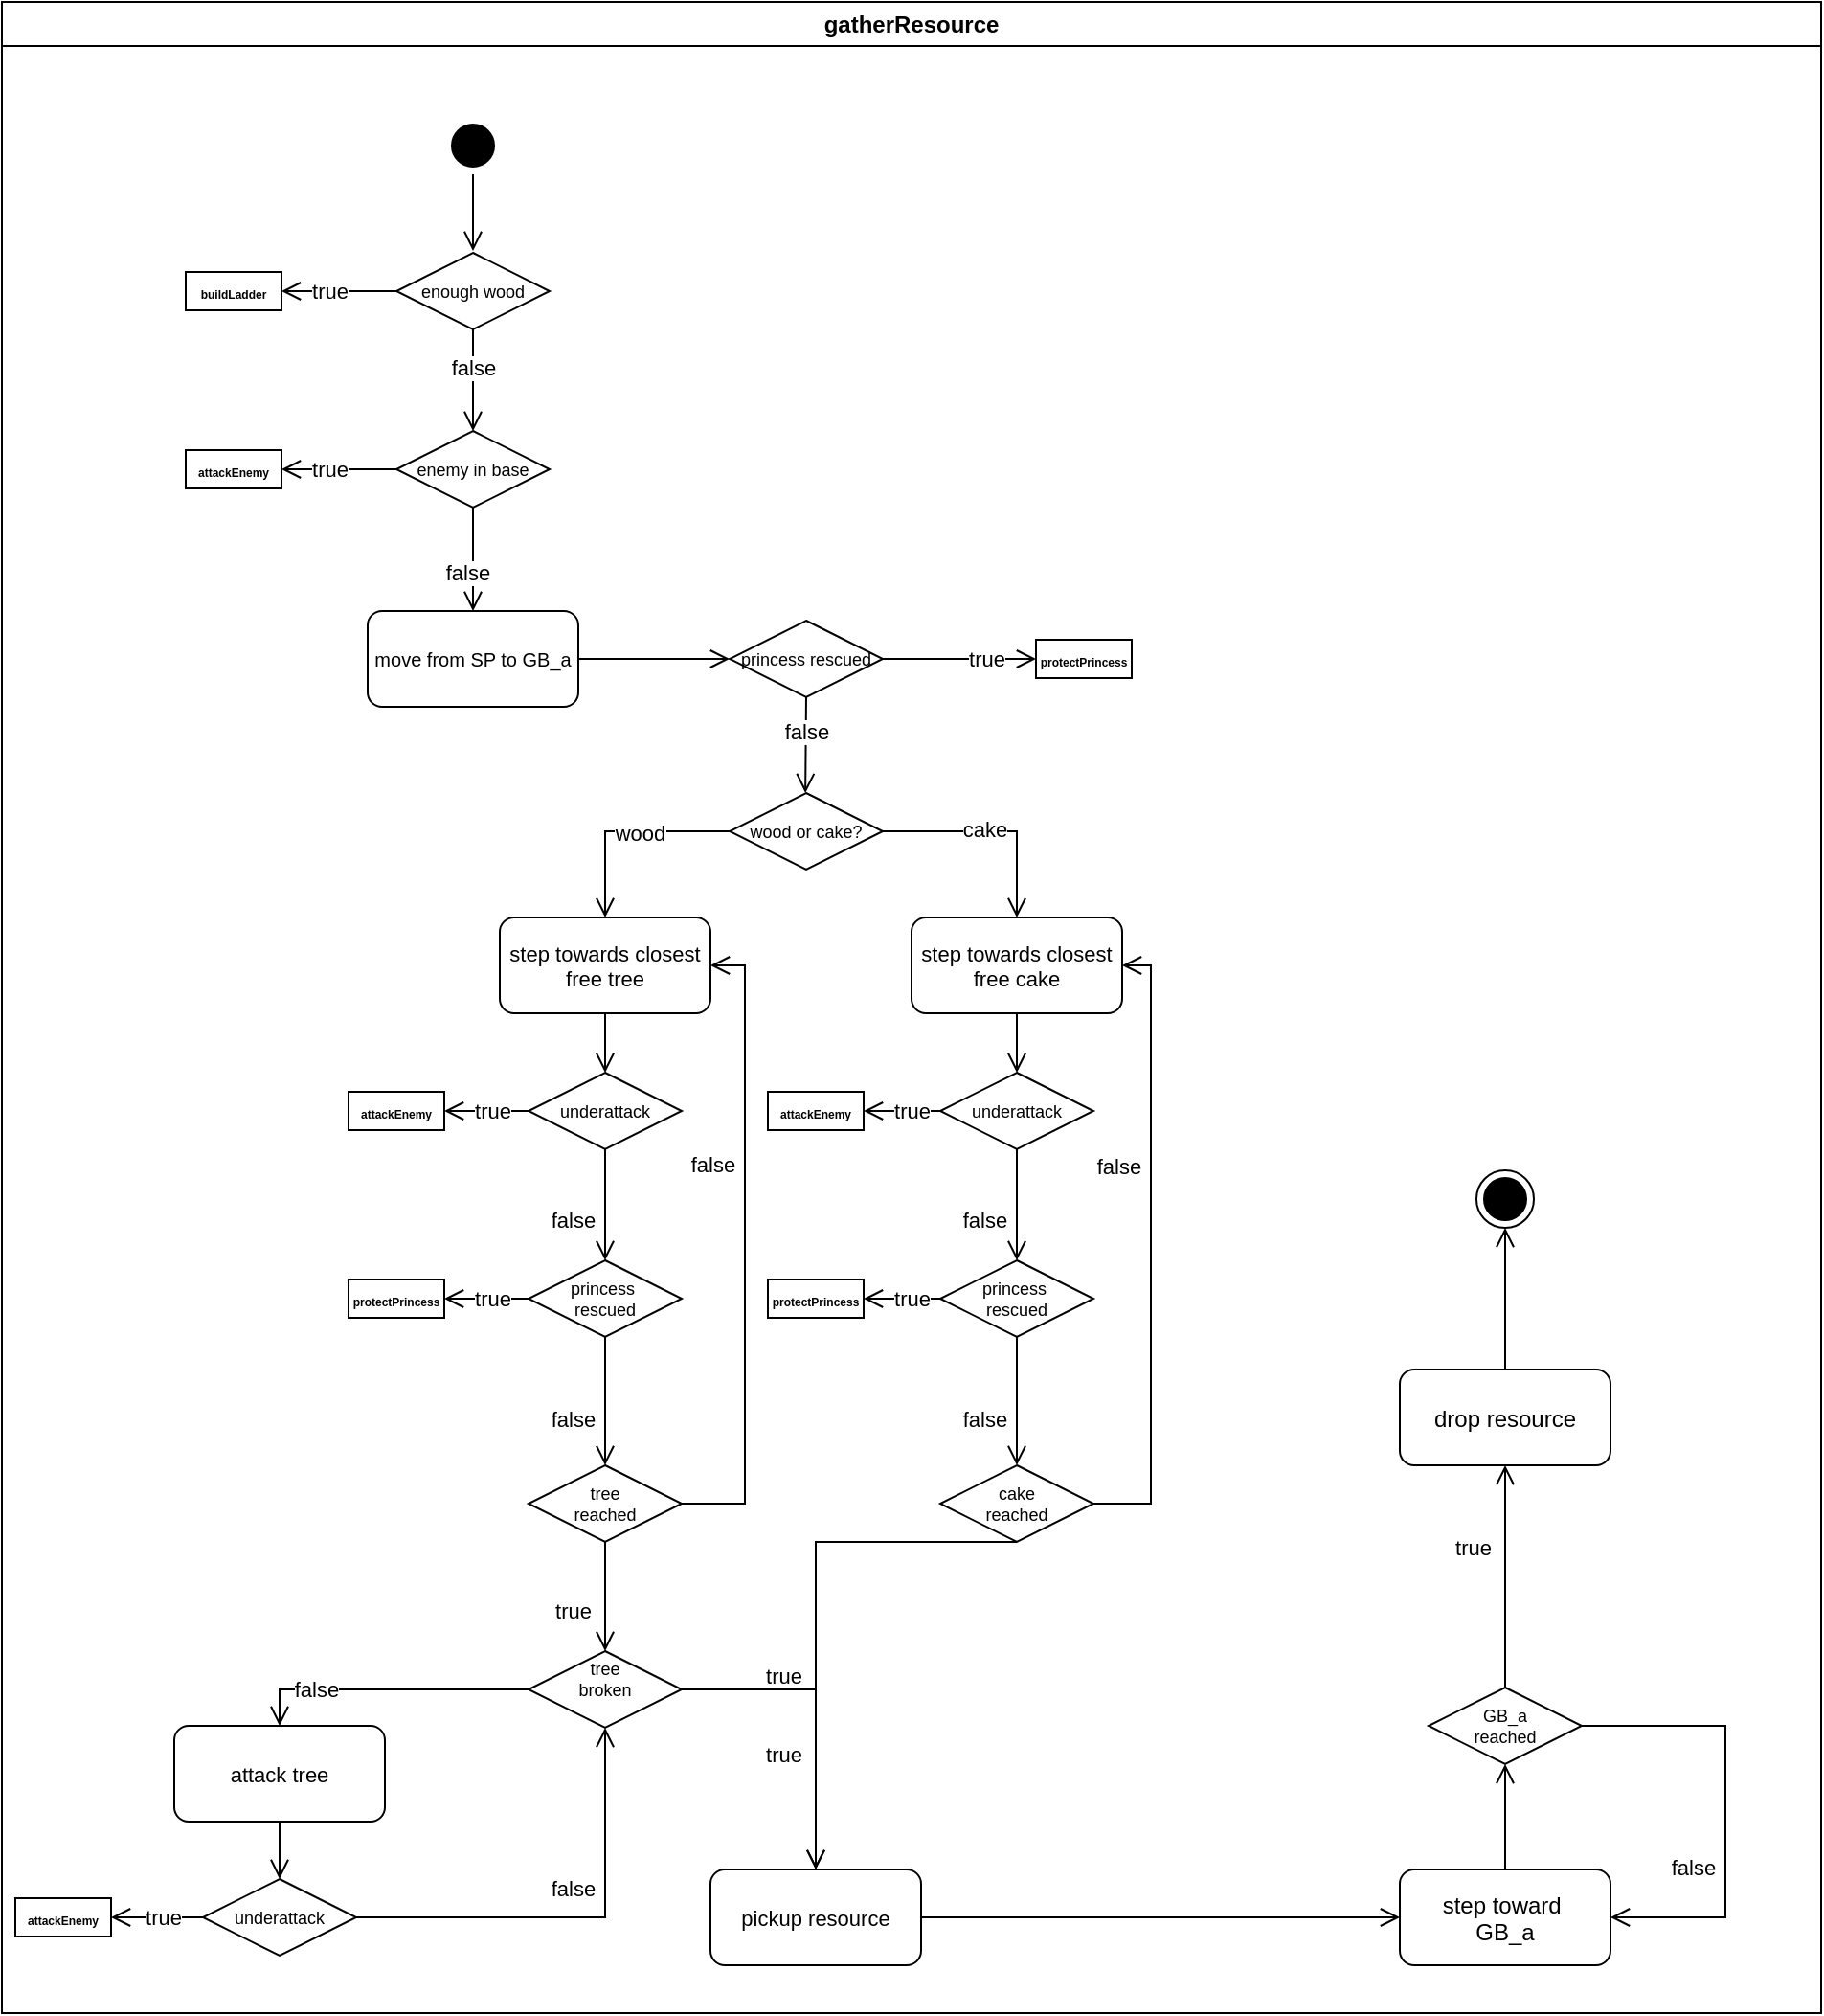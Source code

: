 <mxfile version="26.0.6">
  <diagram name="Page-1" id="e7e014a7-5840-1c2e-5031-d8a46d1fe8dd">
    <mxGraphModel dx="1434" dy="746" grid="1" gridSize="10" guides="1" tooltips="1" connect="1" arrows="1" fold="1" page="1" pageScale="1" pageWidth="1169" pageHeight="826" background="none" math="0" shadow="0">
      <root>
        <mxCell id="0" />
        <mxCell id="1" parent="0" />
        <mxCell id="3" value="gatherResource" style="swimlane;whiteSpace=wrap" parent="1" vertex="1">
          <mxGeometry x="760" y="120" width="950" height="1050" as="geometry" />
        </mxCell>
        <mxCell id="22" value="" style="edgeStyle=elbowEdgeStyle;elbow=horizontal;align=left;verticalAlign=bottom;endArrow=open;endSize=8;exitX=0.5;exitY=1;endFill=1;rounded=0;entryX=0.5;entryY=0;entryDx=0;entryDy=0;exitDx=0;exitDy=0;" parent="3" source="_Sj6H3lR2v7R7_RWuAPX-46" target="_Sj6H3lR2v7R7_RWuAPX-55" edge="1">
          <mxGeometry x="-1" relative="1" as="geometry">
            <mxPoint x="246" y="227" as="targetPoint" />
            <Array as="points">
              <mxPoint x="246" y="197" />
            </Array>
            <mxPoint x="126" y="240" as="sourcePoint" />
          </mxGeometry>
        </mxCell>
        <mxCell id="_Sj6H3lR2v7R7_RWuAPX-50" value="false" style="edgeLabel;html=1;align=center;verticalAlign=middle;resizable=0;points=[];" parent="22" vertex="1" connectable="0">
          <mxGeometry x="0.267" relative="1" as="geometry">
            <mxPoint y="-14" as="offset" />
          </mxGeometry>
        </mxCell>
        <mxCell id="_Sj6H3lR2v7R7_RWuAPX-46" value="enough wood" style="rhombus;fontSize=9;" parent="3" vertex="1">
          <mxGeometry x="206" y="131" width="80" height="40" as="geometry" />
        </mxCell>
        <mxCell id="_Sj6H3lR2v7R7_RWuAPX-51" value="" style="edgeStyle=elbowEdgeStyle;elbow=horizontal;align=left;verticalAlign=bottom;endArrow=open;endSize=8;exitX=0;exitY=0.5;endFill=1;rounded=0;exitDx=0;exitDy=0;entryX=1;entryY=0.5;entryDx=0;entryDy=0;" parent="3" source="_Sj6H3lR2v7R7_RWuAPX-46" target="_Sj6H3lR2v7R7_RWuAPX-160" edge="1">
          <mxGeometry x="-1" relative="1" as="geometry">
            <mxPoint x="55.34" y="151.21" as="targetPoint" />
            <Array as="points">
              <mxPoint x="156" y="150" />
            </Array>
            <mxPoint x="-104" y="119" as="sourcePoint" />
          </mxGeometry>
        </mxCell>
        <mxCell id="_Sj6H3lR2v7R7_RWuAPX-52" value="&lt;div&gt;true&lt;/div&gt;" style="edgeLabel;html=1;align=center;verticalAlign=middle;resizable=0;points=[];" parent="_Sj6H3lR2v7R7_RWuAPX-51" vertex="1" connectable="0">
          <mxGeometry x="0.267" relative="1" as="geometry">
            <mxPoint x="3" as="offset" />
          </mxGeometry>
        </mxCell>
        <mxCell id="_Sj6H3lR2v7R7_RWuAPX-54" value="&#xa;step towards closest&#xa;free tree&#xa;" style="rounded=1;fontSize=11;" parent="3" vertex="1">
          <mxGeometry x="260" y="478" width="110" height="50" as="geometry" />
        </mxCell>
        <mxCell id="_Sj6H3lR2v7R7_RWuAPX-55" value="enemy in base" style="rhombus;fontSize=9;" parent="3" vertex="1">
          <mxGeometry x="206" y="224" width="80" height="40" as="geometry" />
        </mxCell>
        <mxCell id="_Sj6H3lR2v7R7_RWuAPX-56" value="wood or cake?" style="rhombus;fontSize=9;" parent="3" vertex="1">
          <mxGeometry x="380" y="413" width="80" height="40" as="geometry" />
        </mxCell>
        <mxCell id="_Sj6H3lR2v7R7_RWuAPX-65" value="" style="edgeStyle=elbowEdgeStyle;elbow=horizontal;align=left;verticalAlign=bottom;endArrow=open;endSize=8;exitX=0.5;exitY=1;endFill=1;rounded=0;exitDx=0;exitDy=0;entryX=0.5;entryY=0;entryDx=0;entryDy=0;" parent="3" source="_Sj6H3lR2v7R7_RWuAPX-55" edge="1">
          <mxGeometry x="-1" relative="1" as="geometry">
            <mxPoint x="246" y="318" as="targetPoint" />
            <Array as="points">
              <mxPoint x="246" y="280" />
            </Array>
            <mxPoint x="279.57" y="347" as="sourcePoint" />
          </mxGeometry>
        </mxCell>
        <mxCell id="_Sj6H3lR2v7R7_RWuAPX-66" value="false" style="edgeLabel;html=1;align=center;verticalAlign=middle;resizable=0;points=[];" parent="_Sj6H3lR2v7R7_RWuAPX-65" vertex="1" connectable="0">
          <mxGeometry x="0.267" relative="1" as="geometry">
            <mxPoint x="-3" as="offset" />
          </mxGeometry>
        </mxCell>
        <mxCell id="_Sj6H3lR2v7R7_RWuAPX-70" value="" style="ellipse;shape=startState;fillColor=#000000;strokeColor=#000000;" parent="3" vertex="1">
          <mxGeometry x="231" y="60" width="30" height="30" as="geometry" />
        </mxCell>
        <mxCell id="_Sj6H3lR2v7R7_RWuAPX-71" value="" style="edgeStyle=elbowEdgeStyle;elbow=horizontal;verticalAlign=bottom;endArrow=open;endSize=8;endFill=1;rounded=0" parent="3" source="_Sj6H3lR2v7R7_RWuAPX-70" edge="1">
          <mxGeometry x="-70" y="-108" as="geometry">
            <mxPoint x="246" y="130" as="targetPoint" />
          </mxGeometry>
        </mxCell>
        <mxCell id="_Sj6H3lR2v7R7_RWuAPX-74" value="step towards closest&#xa;free cake" style="rounded=1;fontSize=11;" parent="3" vertex="1">
          <mxGeometry x="475" y="478" width="110" height="50" as="geometry" />
        </mxCell>
        <mxCell id="_Sj6H3lR2v7R7_RWuAPX-75" value="" style="edgeStyle=elbowEdgeStyle;elbow=horizontal;align=left;verticalAlign=bottom;endArrow=open;endSize=8;endFill=1;rounded=0;entryX=0.5;entryY=0;entryDx=0;entryDy=0;exitX=1;exitY=0.5;exitDx=0;exitDy=0;" parent="3" source="_Sj6H3lR2v7R7_RWuAPX-56" target="_Sj6H3lR2v7R7_RWuAPX-74" edge="1">
          <mxGeometry x="-1" relative="1" as="geometry">
            <mxPoint x="565" y="432.5" as="targetPoint" />
            <Array as="points">
              <mxPoint x="530" y="451" />
            </Array>
            <mxPoint x="475" y="432.5" as="sourcePoint" />
          </mxGeometry>
        </mxCell>
        <mxCell id="_Sj6H3lR2v7R7_RWuAPX-76" value="cake" style="edgeLabel;html=1;align=center;verticalAlign=middle;resizable=0;points=[];" parent="_Sj6H3lR2v7R7_RWuAPX-75" vertex="1" connectable="0">
          <mxGeometry x="0.267" relative="1" as="geometry">
            <mxPoint x="-17" y="-4" as="offset" />
          </mxGeometry>
        </mxCell>
        <mxCell id="_Sj6H3lR2v7R7_RWuAPX-77" value="" style="edgeStyle=elbowEdgeStyle;elbow=horizontal;align=left;verticalAlign=bottom;endArrow=open;endSize=8;endFill=1;rounded=0;entryX=0.5;entryY=0;entryDx=0;entryDy=0;exitX=0;exitY=0.5;exitDx=0;exitDy=0;" parent="3" source="_Sj6H3lR2v7R7_RWuAPX-56" target="_Sj6H3lR2v7R7_RWuAPX-54" edge="1">
          <mxGeometry x="-1" relative="1" as="geometry">
            <mxPoint x="555" y="488" as="targetPoint" />
            <Array as="points">
              <mxPoint x="315" y="461" />
            </Array>
            <mxPoint x="470" y="443" as="sourcePoint" />
          </mxGeometry>
        </mxCell>
        <mxCell id="_Sj6H3lR2v7R7_RWuAPX-78" value="wood" style="edgeLabel;html=1;align=center;verticalAlign=middle;resizable=0;points=[];" parent="_Sj6H3lR2v7R7_RWuAPX-77" vertex="1" connectable="0">
          <mxGeometry x="0.267" relative="1" as="geometry">
            <mxPoint x="18" y="-4" as="offset" />
          </mxGeometry>
        </mxCell>
        <mxCell id="_Sj6H3lR2v7R7_RWuAPX-91" value="" style="edgeStyle=elbowEdgeStyle;elbow=horizontal;align=left;verticalAlign=bottom;endArrow=open;endSize=8;endFill=1;rounded=0;exitX=0.5;exitY=1;exitDx=0;exitDy=0;entryX=0.5;entryY=0;entryDx=0;entryDy=0;" parent="3" source="_Sj6H3lR2v7R7_RWuAPX-103" target="_Sj6H3lR2v7R7_RWuAPX-141" edge="1">
          <mxGeometry x="-1" relative="1" as="geometry">
            <mxPoint x="345" y="751" as="targetPoint" />
            <Array as="points" />
            <mxPoint x="315" y="681" as="sourcePoint" />
          </mxGeometry>
        </mxCell>
        <mxCell id="_Sj6H3lR2v7R7_RWuAPX-92" value="&lt;div&gt;false&lt;/div&gt;" style="edgeLabel;html=1;align=center;verticalAlign=middle;resizable=0;points=[];" parent="_Sj6H3lR2v7R7_RWuAPX-91" vertex="1" connectable="0">
          <mxGeometry x="0.267" relative="1" as="geometry">
            <mxPoint x="-17" as="offset" />
          </mxGeometry>
        </mxCell>
        <mxCell id="_Sj6H3lR2v7R7_RWuAPX-104" value="" style="edgeStyle=elbowEdgeStyle;elbow=horizontal;verticalAlign=bottom;endArrow=open;endSize=8;endFill=1;rounded=0;entryX=0.5;entryY=0;entryDx=0;entryDy=0;exitX=0.5;exitY=1;exitDx=0;exitDy=0;" parent="3" source="_Sj6H3lR2v7R7_RWuAPX-54" target="_Sj6H3lR2v7R7_RWuAPX-103" edge="1">
          <mxGeometry x="-180" y="-236" as="geometry">
            <mxPoint x="455" y="779" as="targetPoint" />
            <mxPoint x="455" y="656" as="sourcePoint" />
          </mxGeometry>
        </mxCell>
        <mxCell id="_Sj6H3lR2v7R7_RWuAPX-105" value="underattack" style="rhombus;fontSize=9;" parent="3" vertex="1">
          <mxGeometry x="490" y="559" width="80" height="40" as="geometry" />
        </mxCell>
        <mxCell id="_Sj6H3lR2v7R7_RWuAPX-108" value="" style="edgeStyle=elbowEdgeStyle;elbow=horizontal;verticalAlign=bottom;endArrow=open;endSize=8;endFill=1;rounded=0;entryX=0.5;entryY=0;entryDx=0;entryDy=0;exitX=0.5;exitY=1;exitDx=0;exitDy=0;" parent="3" source="_Sj6H3lR2v7R7_RWuAPX-74" target="_Sj6H3lR2v7R7_RWuAPX-105" edge="1">
          <mxGeometry x="-290" y="-364" as="geometry">
            <mxPoint x="514.76" y="559" as="targetPoint" />
            <mxPoint x="514.76" y="528" as="sourcePoint" />
          </mxGeometry>
        </mxCell>
        <mxCell id="_Sj6H3lR2v7R7_RWuAPX-103" value="underattack" style="rhombus;fontSize=9;" parent="3" vertex="1">
          <mxGeometry x="275" y="559" width="80" height="40" as="geometry" />
        </mxCell>
        <mxCell id="_Sj6H3lR2v7R7_RWuAPX-120" value="" style="edgeStyle=elbowEdgeStyle;elbow=horizontal;align=left;verticalAlign=bottom;endArrow=open;endSize=8;endFill=1;rounded=0;exitX=0.5;exitY=1;exitDx=0;exitDy=0;entryX=0.5;entryY=0;entryDx=0;entryDy=0;" parent="3" source="_Sj6H3lR2v7R7_RWuAPX-105" target="_Sj6H3lR2v7R7_RWuAPX-145" edge="1">
          <mxGeometry x="-1" relative="1" as="geometry">
            <mxPoint x="500" y="701" as="targetPoint" />
            <Array as="points" />
            <mxPoint x="500" y="641" as="sourcePoint" />
          </mxGeometry>
        </mxCell>
        <mxCell id="_Sj6H3lR2v7R7_RWuAPX-121" value="&lt;div&gt;false&lt;/div&gt;" style="edgeLabel;html=1;align=center;verticalAlign=middle;resizable=0;points=[];" parent="_Sj6H3lR2v7R7_RWuAPX-120" vertex="1" connectable="0">
          <mxGeometry x="0.267" relative="1" as="geometry">
            <mxPoint x="-17" as="offset" />
          </mxGeometry>
        </mxCell>
        <mxCell id="_Sj6H3lR2v7R7_RWuAPX-128" value="tree&#xa;reached" style="rhombus;fontSize=9;" parent="3" vertex="1">
          <mxGeometry x="275" y="764" width="80" height="40" as="geometry" />
        </mxCell>
        <mxCell id="_Sj6H3lR2v7R7_RWuAPX-132" value="" style="edgeStyle=elbowEdgeStyle;elbow=horizontal;align=left;verticalAlign=bottom;endArrow=open;endSize=8;endFill=1;rounded=0;exitX=0.5;exitY=1;exitDx=0;exitDy=0;entryX=0.5;entryY=0;entryDx=0;entryDy=0;" parent="3" source="_Sj6H3lR2v7R7_RWuAPX-128" target="cdu1bLbmDguMT37D17dH-34" edge="1">
          <mxGeometry x="-1" relative="1" as="geometry">
            <mxPoint x="425" y="1001" as="targetPoint" />
            <Array as="points" />
            <mxPoint x="344.57" y="1061" as="sourcePoint" />
          </mxGeometry>
        </mxCell>
        <mxCell id="_Sj6H3lR2v7R7_RWuAPX-133" value="true" style="edgeLabel;html=1;align=center;verticalAlign=middle;resizable=0;points=[];" parent="_Sj6H3lR2v7R7_RWuAPX-132" vertex="1" connectable="0">
          <mxGeometry x="0.267" relative="1" as="geometry">
            <mxPoint x="-17" as="offset" />
          </mxGeometry>
        </mxCell>
        <mxCell id="_Sj6H3lR2v7R7_RWuAPX-134" value="" style="edgeStyle=elbowEdgeStyle;elbow=horizontal;align=left;verticalAlign=bottom;endArrow=open;endSize=8;endFill=1;rounded=0;exitX=1;exitY=0.5;exitDx=0;exitDy=0;entryX=1;entryY=0.5;entryDx=0;entryDy=0;" parent="3" source="_Sj6H3lR2v7R7_RWuAPX-128" target="_Sj6H3lR2v7R7_RWuAPX-54" edge="1">
          <mxGeometry x="-1" relative="1" as="geometry">
            <mxPoint x="368" y="503" as="targetPoint" />
            <Array as="points">
              <mxPoint x="388" y="701" />
            </Array>
            <mxPoint x="353" y="901" as="sourcePoint" />
          </mxGeometry>
        </mxCell>
        <mxCell id="_Sj6H3lR2v7R7_RWuAPX-135" value="&lt;div&gt;false&lt;/div&gt;" style="edgeLabel;html=1;align=center;verticalAlign=middle;resizable=0;points=[];" parent="_Sj6H3lR2v7R7_RWuAPX-134" vertex="1" connectable="0">
          <mxGeometry x="0.267" relative="1" as="geometry">
            <mxPoint x="-17" as="offset" />
          </mxGeometry>
        </mxCell>
        <mxCell id="_Sj6H3lR2v7R7_RWuAPX-136" value="cake&#xa;reached" style="rhombus;fontSize=9;" parent="3" vertex="1">
          <mxGeometry x="490" y="764" width="80" height="40" as="geometry" />
        </mxCell>
        <mxCell id="_Sj6H3lR2v7R7_RWuAPX-137" value="" style="edgeStyle=elbowEdgeStyle;elbow=horizontal;align=left;verticalAlign=bottom;endArrow=open;endSize=8;endFill=1;rounded=0;exitX=1;exitY=0.5;exitDx=0;exitDy=0;entryX=1;entryY=0.5;entryDx=0;entryDy=0;" parent="3" source="_Sj6H3lR2v7R7_RWuAPX-136" target="_Sj6H3lR2v7R7_RWuAPX-74" edge="1">
          <mxGeometry x="-1" relative="1" as="geometry">
            <mxPoint x="605" y="501" as="targetPoint" />
            <Array as="points">
              <mxPoint x="600" y="641" />
            </Array>
            <mxPoint x="590" y="769" as="sourcePoint" />
          </mxGeometry>
        </mxCell>
        <mxCell id="_Sj6H3lR2v7R7_RWuAPX-138" value="&lt;div&gt;false&lt;/div&gt;" style="edgeLabel;html=1;align=center;verticalAlign=middle;resizable=0;points=[];" parent="_Sj6H3lR2v7R7_RWuAPX-137" vertex="1" connectable="0">
          <mxGeometry x="0.267" relative="1" as="geometry">
            <mxPoint x="-17" as="offset" />
          </mxGeometry>
        </mxCell>
        <mxCell id="_Sj6H3lR2v7R7_RWuAPX-139" value="" style="edgeStyle=elbowEdgeStyle;elbow=horizontal;align=left;verticalAlign=bottom;endArrow=open;endSize=8;endFill=1;rounded=0;exitX=0.5;exitY=1;exitDx=0;exitDy=0;entryX=0.5;entryY=0;entryDx=0;entryDy=0;" parent="3" source="_Sj6H3lR2v7R7_RWuAPX-136" target="cdu1bLbmDguMT37D17dH-47" edge="1">
          <mxGeometry x="-1" relative="1" as="geometry">
            <mxPoint x="425" y="940.0" as="targetPoint" />
            <Array as="points">
              <mxPoint x="425" y="961" />
            </Array>
            <mxPoint x="500.33" y="1081" as="sourcePoint" />
          </mxGeometry>
        </mxCell>
        <mxCell id="_Sj6H3lR2v7R7_RWuAPX-140" value="true" style="edgeLabel;html=1;align=center;verticalAlign=middle;resizable=0;points=[];" parent="_Sj6H3lR2v7R7_RWuAPX-139" vertex="1" connectable="0">
          <mxGeometry x="0.267" relative="1" as="geometry">
            <mxPoint x="-17" as="offset" />
          </mxGeometry>
        </mxCell>
        <mxCell id="_Sj6H3lR2v7R7_RWuAPX-141" value="princess &#xa;rescued" style="rhombus;fontSize=9;" parent="3" vertex="1">
          <mxGeometry x="275" y="657" width="80" height="40" as="geometry" />
        </mxCell>
        <mxCell id="_Sj6H3lR2v7R7_RWuAPX-145" value="princess &#xa;rescued" style="rhombus;fontSize=9;" parent="3" vertex="1">
          <mxGeometry x="490" y="657" width="80" height="40" as="geometry" />
        </mxCell>
        <mxCell id="_Sj6H3lR2v7R7_RWuAPX-151" value="" style="edgeStyle=elbowEdgeStyle;elbow=horizontal;align=left;verticalAlign=bottom;endArrow=open;endSize=8;endFill=1;rounded=0;exitX=0.5;exitY=1;exitDx=0;exitDy=0;entryX=0.5;entryY=0;entryDx=0;entryDy=0;" parent="3" source="_Sj6H3lR2v7R7_RWuAPX-141" target="_Sj6H3lR2v7R7_RWuAPX-128" edge="1">
          <mxGeometry x="-1" relative="1" as="geometry">
            <mxPoint x="344.75" y="881" as="targetPoint" />
            <Array as="points" />
            <mxPoint x="344.75" y="795" as="sourcePoint" />
          </mxGeometry>
        </mxCell>
        <mxCell id="_Sj6H3lR2v7R7_RWuAPX-152" value="false" style="edgeLabel;html=1;align=center;verticalAlign=middle;resizable=0;points=[];" parent="_Sj6H3lR2v7R7_RWuAPX-151" vertex="1" connectable="0">
          <mxGeometry x="0.267" relative="1" as="geometry">
            <mxPoint x="-17" as="offset" />
          </mxGeometry>
        </mxCell>
        <mxCell id="_Sj6H3lR2v7R7_RWuAPX-153" value="" style="edgeStyle=elbowEdgeStyle;elbow=horizontal;align=left;verticalAlign=bottom;endArrow=open;endSize=8;endFill=1;rounded=0;exitX=0.5;exitY=1;exitDx=0;exitDy=0;entryX=0.5;entryY=0;entryDx=0;entryDy=0;" parent="3" source="_Sj6H3lR2v7R7_RWuAPX-145" target="_Sj6H3lR2v7R7_RWuAPX-136" edge="1">
          <mxGeometry x="-1" relative="1" as="geometry">
            <mxPoint x="515" y="891" as="targetPoint" />
            <Array as="points" />
            <mxPoint x="480.32" y="921" as="sourcePoint" />
          </mxGeometry>
        </mxCell>
        <mxCell id="_Sj6H3lR2v7R7_RWuAPX-154" value="false" style="edgeLabel;html=1;align=center;verticalAlign=middle;resizable=0;points=[];" parent="_Sj6H3lR2v7R7_RWuAPX-153" vertex="1" connectable="0">
          <mxGeometry x="0.267" relative="1" as="geometry">
            <mxPoint x="-17" as="offset" />
          </mxGeometry>
        </mxCell>
        <mxCell id="_Sj6H3lR2v7R7_RWuAPX-160" value="&lt;font style=&quot;font-size: 6px;&quot;&gt;&lt;b&gt;buildLadder&lt;/b&gt;&lt;/font&gt;" style="rounded=0;whiteSpace=wrap;html=1;align=center;" parent="3" vertex="1">
          <mxGeometry x="96" y="141" width="50" height="20" as="geometry" />
        </mxCell>
        <mxCell id="_Sj6H3lR2v7R7_RWuAPX-163" value="&lt;font style=&quot;font-size: 6px;&quot;&gt;&lt;b&gt;attackEnemy&lt;/b&gt;&lt;/font&gt;" style="rounded=0;whiteSpace=wrap;html=1;align=center;" parent="3" vertex="1">
          <mxGeometry x="96" y="234" width="50" height="20" as="geometry" />
        </mxCell>
        <mxCell id="_Sj6H3lR2v7R7_RWuAPX-161" value="" style="edgeStyle=elbowEdgeStyle;elbow=horizontal;align=left;verticalAlign=bottom;endArrow=open;endSize=8;endFill=1;rounded=0;entryX=1;entryY=0.5;entryDx=0;entryDy=0;exitX=0;exitY=0.5;exitDx=0;exitDy=0;" parent="3" source="_Sj6H3lR2v7R7_RWuAPX-55" target="_Sj6H3lR2v7R7_RWuAPX-163" edge="1">
          <mxGeometry x="-1" relative="1" as="geometry">
            <mxPoint x="65.34" y="161.21" as="targetPoint" />
            <Array as="points">
              <mxPoint x="180" y="244" />
            </Array>
            <mxPoint x="206" y="320" as="sourcePoint" />
          </mxGeometry>
        </mxCell>
        <mxCell id="_Sj6H3lR2v7R7_RWuAPX-162" value="&lt;div&gt;true&lt;/div&gt;" style="edgeLabel;html=1;align=center;verticalAlign=middle;resizable=0;points=[];" parent="_Sj6H3lR2v7R7_RWuAPX-161" vertex="1" connectable="0">
          <mxGeometry x="0.267" relative="1" as="geometry">
            <mxPoint x="3" as="offset" />
          </mxGeometry>
        </mxCell>
        <mxCell id="_Sj6H3lR2v7R7_RWuAPX-168" value="" style="edgeStyle=elbowEdgeStyle;elbow=horizontal;align=left;verticalAlign=bottom;endArrow=open;endSize=8;endFill=1;rounded=0;exitX=0;exitY=0.5;exitDx=0;exitDy=0;entryX=1;entryY=0.5;entryDx=0;entryDy=0;" parent="3" source="_Sj6H3lR2v7R7_RWuAPX-141" target="_Sj6H3lR2v7R7_RWuAPX-170" edge="1">
          <mxGeometry x="-1" relative="1" as="geometry">
            <mxPoint x="261" y="775" as="targetPoint" />
            <Array as="points" />
            <mxPoint x="306" y="775" as="sourcePoint" />
          </mxGeometry>
        </mxCell>
        <mxCell id="_Sj6H3lR2v7R7_RWuAPX-169" value="true" style="edgeLabel;html=1;align=center;verticalAlign=middle;resizable=0;points=[];" parent="_Sj6H3lR2v7R7_RWuAPX-168" vertex="1" connectable="0">
          <mxGeometry x="0.267" relative="1" as="geometry">
            <mxPoint x="9" as="offset" />
          </mxGeometry>
        </mxCell>
        <mxCell id="_Sj6H3lR2v7R7_RWuAPX-170" value="&lt;font style=&quot;font-size: 6px;&quot;&gt;&lt;b&gt;protectPrincess&lt;/b&gt;&lt;/font&gt;" style="rounded=0;whiteSpace=wrap;html=1;align=center;" parent="3" vertex="1">
          <mxGeometry x="181" y="667" width="50" height="20" as="geometry" />
        </mxCell>
        <mxCell id="_Sj6H3lR2v7R7_RWuAPX-173" value="" style="edgeStyle=elbowEdgeStyle;elbow=horizontal;align=left;verticalAlign=bottom;endArrow=open;endSize=8;endFill=1;rounded=0;exitX=0;exitY=0.5;exitDx=0;exitDy=0;entryX=1;entryY=0.5;entryDx=0;entryDy=0;" parent="3" source="_Sj6H3lR2v7R7_RWuAPX-103" target="_Sj6H3lR2v7R7_RWuAPX-175" edge="1">
          <mxGeometry x="-1" relative="1" as="geometry">
            <mxPoint x="261" y="579" as="targetPoint" />
            <Array as="points" />
            <mxPoint x="306" y="579" as="sourcePoint" />
          </mxGeometry>
        </mxCell>
        <mxCell id="_Sj6H3lR2v7R7_RWuAPX-174" value="true" style="edgeLabel;html=1;align=center;verticalAlign=middle;resizable=0;points=[];" parent="_Sj6H3lR2v7R7_RWuAPX-173" vertex="1" connectable="0">
          <mxGeometry x="0.267" relative="1" as="geometry">
            <mxPoint x="9" as="offset" />
          </mxGeometry>
        </mxCell>
        <mxCell id="_Sj6H3lR2v7R7_RWuAPX-175" value="&lt;font style=&quot;font-size: 6px;&quot;&gt;&lt;b&gt;attackEnemy&lt;/b&gt;&lt;/font&gt;" style="rounded=0;whiteSpace=wrap;html=1;align=center;" parent="3" vertex="1">
          <mxGeometry x="181" y="569" width="50" height="20" as="geometry" />
        </mxCell>
        <mxCell id="_Sj6H3lR2v7R7_RWuAPX-176" value="" style="edgeStyle=elbowEdgeStyle;elbow=horizontal;align=left;verticalAlign=bottom;endArrow=open;endSize=8;endFill=1;rounded=0;exitX=0;exitY=0.5;exitDx=0;exitDy=0;entryX=1;entryY=0.5;entryDx=0;entryDy=0;" parent="3" source="_Sj6H3lR2v7R7_RWuAPX-145" target="_Sj6H3lR2v7R7_RWuAPX-178" edge="1">
          <mxGeometry x="-1" relative="1" as="geometry">
            <mxPoint x="480" y="775" as="targetPoint" />
            <Array as="points" />
            <mxPoint x="525" y="775" as="sourcePoint" />
          </mxGeometry>
        </mxCell>
        <mxCell id="_Sj6H3lR2v7R7_RWuAPX-177" value="true" style="edgeLabel;html=1;align=center;verticalAlign=middle;resizable=0;points=[];" parent="_Sj6H3lR2v7R7_RWuAPX-176" vertex="1" connectable="0">
          <mxGeometry x="0.267" relative="1" as="geometry">
            <mxPoint x="10" as="offset" />
          </mxGeometry>
        </mxCell>
        <mxCell id="_Sj6H3lR2v7R7_RWuAPX-178" value="&lt;font style=&quot;font-size: 6px;&quot;&gt;&lt;b&gt;protectPrincess&lt;/b&gt;&lt;/font&gt;" style="rounded=0;whiteSpace=wrap;html=1;align=center;" parent="3" vertex="1">
          <mxGeometry x="400" y="667" width="50" height="20" as="geometry" />
        </mxCell>
        <mxCell id="_Sj6H3lR2v7R7_RWuAPX-179" value="" style="edgeStyle=elbowEdgeStyle;elbow=horizontal;align=left;verticalAlign=bottom;endArrow=open;endSize=8;endFill=1;rounded=0;exitX=0;exitY=0.5;exitDx=0;exitDy=0;entryX=1;entryY=0.5;entryDx=0;entryDy=0;" parent="3" source="_Sj6H3lR2v7R7_RWuAPX-105" target="_Sj6H3lR2v7R7_RWuAPX-181" edge="1">
          <mxGeometry x="-1" relative="1" as="geometry">
            <mxPoint x="480" y="579" as="targetPoint" />
            <Array as="points" />
            <mxPoint x="525" y="579" as="sourcePoint" />
          </mxGeometry>
        </mxCell>
        <mxCell id="_Sj6H3lR2v7R7_RWuAPX-180" value="true" style="edgeLabel;html=1;align=center;verticalAlign=middle;resizable=0;points=[];" parent="_Sj6H3lR2v7R7_RWuAPX-179" vertex="1" connectable="0">
          <mxGeometry x="0.267" relative="1" as="geometry">
            <mxPoint x="10" as="offset" />
          </mxGeometry>
        </mxCell>
        <mxCell id="_Sj6H3lR2v7R7_RWuAPX-181" value="&lt;font style=&quot;font-size: 6px;&quot;&gt;&lt;b&gt;attackEnemy&lt;/b&gt;&lt;/font&gt;" style="rounded=0;whiteSpace=wrap;html=1;align=center;" parent="3" vertex="1">
          <mxGeometry x="400" y="569" width="50" height="20" as="geometry" />
        </mxCell>
        <mxCell id="cdu1bLbmDguMT37D17dH-24" value="" style="edgeStyle=elbowEdgeStyle;elbow=horizontal;align=left;verticalAlign=bottom;endArrow=open;endSize=8;exitX=0.5;exitY=1;endFill=1;rounded=0;exitDx=0;exitDy=0;entryX=0.5;entryY=0;entryDx=0;entryDy=0;" parent="3" source="cdu1bLbmDguMT37D17dH-23" target="_Sj6H3lR2v7R7_RWuAPX-56" edge="1">
          <mxGeometry x="-1" relative="1" as="geometry">
            <mxPoint x="420" y="382" as="targetPoint" />
            <Array as="points">
              <mxPoint x="419.57" y="374" />
            </Array>
            <mxPoint x="419.57" y="347" as="sourcePoint" />
          </mxGeometry>
        </mxCell>
        <mxCell id="cdu1bLbmDguMT37D17dH-25" value="false" style="edgeLabel;html=1;align=center;verticalAlign=middle;resizable=0;points=[];" parent="cdu1bLbmDguMT37D17dH-24" vertex="1" connectable="0">
          <mxGeometry x="0.267" relative="1" as="geometry">
            <mxPoint y="-14" as="offset" />
          </mxGeometry>
        </mxCell>
        <mxCell id="cdu1bLbmDguMT37D17dH-27" value="" style="edgeStyle=elbowEdgeStyle;elbow=horizontal;align=left;verticalAlign=bottom;endArrow=open;endSize=8;endFill=1;rounded=0;entryX=0;entryY=0.5;entryDx=0;entryDy=0;exitX=1;exitY=0.5;exitDx=0;exitDy=0;" parent="3" source="cdu1bLbmDguMT37D17dH-23" target="cdu1bLbmDguMT37D17dH-26" edge="1">
          <mxGeometry x="-1" relative="1" as="geometry">
            <mxPoint x="239.34" y="182.21" as="targetPoint" />
            <Array as="points">
              <mxPoint x="500" y="331" />
            </Array>
            <mxPoint x="460" y="241" as="sourcePoint" />
          </mxGeometry>
        </mxCell>
        <mxCell id="cdu1bLbmDguMT37D17dH-28" value="&lt;div&gt;true&lt;/div&gt;" style="edgeLabel;html=1;align=center;verticalAlign=middle;resizable=0;points=[];" parent="cdu1bLbmDguMT37D17dH-27" vertex="1" connectable="0">
          <mxGeometry x="0.267" relative="1" as="geometry">
            <mxPoint x="3" as="offset" />
          </mxGeometry>
        </mxCell>
        <mxCell id="cdu1bLbmDguMT37D17dH-23" value="princess rescued" style="rhombus;fontSize=9;" parent="3" vertex="1">
          <mxGeometry x="380" y="323" width="80" height="40" as="geometry" />
        </mxCell>
        <mxCell id="cdu1bLbmDguMT37D17dH-26" value="&lt;font style=&quot;font-size: 6px;&quot;&gt;&lt;b&gt;protectPrincess&lt;/b&gt;&lt;/font&gt;" style="rounded=0;whiteSpace=wrap;html=1;align=center;" parent="3" vertex="1">
          <mxGeometry x="540" y="333" width="50" height="20" as="geometry" />
        </mxCell>
        <mxCell id="cdu1bLbmDguMT37D17dH-34" value="tree&#xa;broken&#xa;" style="rhombus;fontSize=9;" parent="3" vertex="1">
          <mxGeometry x="275" y="861" width="80" height="40" as="geometry" />
        </mxCell>
        <mxCell id="cdu1bLbmDguMT37D17dH-35" value="" style="edgeStyle=elbowEdgeStyle;elbow=horizontal;align=left;verticalAlign=bottom;endArrow=open;endSize=8;endFill=1;rounded=0;exitX=1;exitY=0.5;exitDx=0;exitDy=0;entryX=0.5;entryY=0;entryDx=0;entryDy=0;" parent="3" source="cdu1bLbmDguMT37D17dH-34" target="cdu1bLbmDguMT37D17dH-47" edge="1">
          <mxGeometry x="-1" relative="1" as="geometry">
            <mxPoint x="425" y="940.0" as="targetPoint" />
            <Array as="points">
              <mxPoint x="425" y="910" />
            </Array>
            <mxPoint x="408" y="883" as="sourcePoint" />
          </mxGeometry>
        </mxCell>
        <mxCell id="cdu1bLbmDguMT37D17dH-36" value="true" style="edgeLabel;html=1;align=center;verticalAlign=middle;resizable=0;points=[];" parent="cdu1bLbmDguMT37D17dH-35" vertex="1" connectable="0">
          <mxGeometry x="0.267" relative="1" as="geometry">
            <mxPoint x="-17" as="offset" />
          </mxGeometry>
        </mxCell>
        <mxCell id="cdu1bLbmDguMT37D17dH-37" value="" style="edgeStyle=elbowEdgeStyle;elbow=horizontal;align=left;verticalAlign=bottom;endArrow=open;endSize=8;endFill=1;rounded=0;exitX=0;exitY=0.5;exitDx=0;exitDy=0;entryX=0.5;entryY=0;entryDx=0;entryDy=0;" parent="3" source="cdu1bLbmDguMT37D17dH-34" target="cdu1bLbmDguMT37D17dH-39" edge="1">
          <mxGeometry x="-1" relative="1" as="geometry">
            <mxPoint x="210.37" y="937" as="targetPoint" />
            <Array as="points">
              <mxPoint x="145" y="880" />
            </Array>
            <mxPoint x="210.37" y="870" as="sourcePoint" />
          </mxGeometry>
        </mxCell>
        <mxCell id="cdu1bLbmDguMT37D17dH-38" value="false" style="edgeLabel;html=1;align=center;verticalAlign=middle;resizable=0;points=[];" parent="cdu1bLbmDguMT37D17dH-37" vertex="1" connectable="0">
          <mxGeometry x="0.267" relative="1" as="geometry">
            <mxPoint x="-17" as="offset" />
          </mxGeometry>
        </mxCell>
        <mxCell id="cdu1bLbmDguMT37D17dH-39" value="attack tree" style="rounded=1;fontSize=11;" parent="3" vertex="1">
          <mxGeometry x="90" y="900" width="110" height="50" as="geometry" />
        </mxCell>
        <mxCell id="cdu1bLbmDguMT37D17dH-40" value="underattack" style="rhombus;fontSize=9;" parent="3" vertex="1">
          <mxGeometry x="105" y="980" width="80" height="40" as="geometry" />
        </mxCell>
        <mxCell id="cdu1bLbmDguMT37D17dH-41" value="" style="edgeStyle=elbowEdgeStyle;elbow=horizontal;align=left;verticalAlign=bottom;endArrow=open;endSize=8;endFill=1;rounded=0;exitX=0;exitY=0.5;exitDx=0;exitDy=0;entryX=1;entryY=0.5;entryDx=0;entryDy=0;" parent="3" source="cdu1bLbmDguMT37D17dH-40" target="cdu1bLbmDguMT37D17dH-43" edge="1">
          <mxGeometry x="-1" relative="1" as="geometry">
            <mxPoint x="87" y="1000" as="targetPoint" />
            <Array as="points" />
            <mxPoint x="132" y="1000" as="sourcePoint" />
          </mxGeometry>
        </mxCell>
        <mxCell id="cdu1bLbmDguMT37D17dH-42" value="true" style="edgeLabel;html=1;align=center;verticalAlign=middle;resizable=0;points=[];" parent="cdu1bLbmDguMT37D17dH-41" vertex="1" connectable="0">
          <mxGeometry x="0.267" relative="1" as="geometry">
            <mxPoint x="9" as="offset" />
          </mxGeometry>
        </mxCell>
        <mxCell id="cdu1bLbmDguMT37D17dH-43" value="&lt;font style=&quot;font-size: 6px;&quot;&gt;&lt;b&gt;attackEnemy&lt;/b&gt;&lt;/font&gt;" style="rounded=0;whiteSpace=wrap;html=1;align=center;" parent="3" vertex="1">
          <mxGeometry x="7" y="990" width="50" height="20" as="geometry" />
        </mxCell>
        <mxCell id="cdu1bLbmDguMT37D17dH-44" value="" style="edgeStyle=elbowEdgeStyle;elbow=horizontal;verticalAlign=bottom;endArrow=open;endSize=8;endFill=1;rounded=0;entryX=0.5;entryY=0;entryDx=0;entryDy=0;exitX=0.5;exitY=1;exitDx=0;exitDy=0;" parent="3" source="cdu1bLbmDguMT37D17dH-39" target="cdu1bLbmDguMT37D17dH-40" edge="1">
          <mxGeometry x="-940" y="-356" as="geometry">
            <mxPoint x="325" y="569" as="targetPoint" />
            <mxPoint x="325" y="538" as="sourcePoint" />
          </mxGeometry>
        </mxCell>
        <mxCell id="cdu1bLbmDguMT37D17dH-45" value="" style="edgeStyle=elbowEdgeStyle;elbow=horizontal;align=left;verticalAlign=bottom;endArrow=open;endSize=8;endFill=1;rounded=0;exitX=1;exitY=0.5;exitDx=0;exitDy=0;entryX=0.5;entryY=1;entryDx=0;entryDy=0;" parent="3" source="cdu1bLbmDguMT37D17dH-40" target="cdu1bLbmDguMT37D17dH-34" edge="1">
          <mxGeometry x="-1" relative="1" as="geometry">
            <mxPoint x="155" y="910" as="targetPoint" />
            <Array as="points">
              <mxPoint x="315" y="960" />
            </Array>
            <mxPoint x="285" y="891" as="sourcePoint" />
          </mxGeometry>
        </mxCell>
        <mxCell id="cdu1bLbmDguMT37D17dH-46" value="false" style="edgeLabel;html=1;align=center;verticalAlign=middle;resizable=0;points=[];" parent="cdu1bLbmDguMT37D17dH-45" vertex="1" connectable="0">
          <mxGeometry x="0.267" relative="1" as="geometry">
            <mxPoint x="-17" as="offset" />
          </mxGeometry>
        </mxCell>
        <mxCell id="cdu1bLbmDguMT37D17dH-47" value="pickup resource" style="rounded=1;fontSize=11;" parent="3" vertex="1">
          <mxGeometry x="370" y="975" width="110" height="50" as="geometry" />
        </mxCell>
        <mxCell id="cdu1bLbmDguMT37D17dH-48" value="&#xa;step toward &#xa;GB_a&#xa;" style="rounded=1;" parent="3" vertex="1">
          <mxGeometry x="730" y="975" width="110" height="50" as="geometry" />
        </mxCell>
        <mxCell id="cdu1bLbmDguMT37D17dH-49" value="" style="edgeStyle=elbowEdgeStyle;elbow=horizontal;verticalAlign=bottom;endArrow=open;endSize=8;endFill=1;rounded=0;exitX=1;exitY=0.5;exitDx=0;exitDy=0;entryX=0;entryY=0.5;entryDx=0;entryDy=0;" parent="3" source="cdu1bLbmDguMT37D17dH-47" target="cdu1bLbmDguMT37D17dH-48" edge="1">
          <mxGeometry x="-1040" y="-348" as="geometry">
            <mxPoint x="660" y="1000" as="targetPoint" />
            <mxPoint x="660.14" y="985" as="sourcePoint" />
          </mxGeometry>
        </mxCell>
        <mxCell id="cdu1bLbmDguMT37D17dH-50" value="GB_a&#xa;reached" style="rhombus;fontSize=9;" parent="3" vertex="1">
          <mxGeometry x="745" y="880" width="80" height="40" as="geometry" />
        </mxCell>
        <mxCell id="cdu1bLbmDguMT37D17dH-51" value="" style="edgeStyle=elbowEdgeStyle;elbow=horizontal;verticalAlign=bottom;endArrow=open;endSize=8;endFill=1;rounded=0;exitX=0.5;exitY=0;exitDx=0;exitDy=0;entryX=0.5;entryY=1;entryDx=0;entryDy=0;" parent="3" source="cdu1bLbmDguMT37D17dH-48" target="cdu1bLbmDguMT37D17dH-50" edge="1">
          <mxGeometry x="-1800" y="-468" as="geometry">
            <mxPoint x="740" y="1010" as="targetPoint" />
            <mxPoint x="490" y="1010" as="sourcePoint" />
          </mxGeometry>
        </mxCell>
        <mxCell id="cdu1bLbmDguMT37D17dH-52" value="" style="edgeStyle=elbowEdgeStyle;elbow=horizontal;align=left;verticalAlign=bottom;endArrow=open;endSize=8;endFill=1;rounded=0;exitX=1;exitY=0.5;exitDx=0;exitDy=0;entryX=1;entryY=0.5;entryDx=0;entryDy=0;" parent="3" source="cdu1bLbmDguMT37D17dH-50" target="cdu1bLbmDguMT37D17dH-48" edge="1">
          <mxGeometry x="-1" relative="1" as="geometry">
            <mxPoint x="595" y="513" as="targetPoint" />
            <Array as="points">
              <mxPoint x="900" y="970" />
            </Array>
            <mxPoint x="580" y="794" as="sourcePoint" />
          </mxGeometry>
        </mxCell>
        <mxCell id="cdu1bLbmDguMT37D17dH-53" value="&lt;div&gt;false&lt;/div&gt;" style="edgeLabel;html=1;align=center;verticalAlign=middle;resizable=0;points=[];" parent="cdu1bLbmDguMT37D17dH-52" vertex="1" connectable="0">
          <mxGeometry x="0.267" relative="1" as="geometry">
            <mxPoint x="-17" as="offset" />
          </mxGeometry>
        </mxCell>
        <mxCell id="cdu1bLbmDguMT37D17dH-54" value="" style="ellipse;shape=endState;fillColor=#000000;strokeColor=#000000;" parent="3" vertex="1">
          <mxGeometry x="770" y="610" width="30" height="30" as="geometry" />
        </mxCell>
        <mxCell id="cdu1bLbmDguMT37D17dH-55" value="" style="edgeStyle=elbowEdgeStyle;elbow=horizontal;align=left;verticalAlign=bottom;endArrow=open;endSize=8;endFill=1;rounded=0;entryX=0.5;entryY=1;entryDx=0;entryDy=0;exitX=0.5;exitY=0;exitDx=0;exitDy=0;" parent="3" source="cdu1bLbmDguMT37D17dH-50" target="cdu1bLbmDguMT37D17dH-57" edge="1">
          <mxGeometry x="-1" relative="1" as="geometry">
            <mxPoint x="1044" y="586" as="targetPoint" />
            <Array as="points">
              <mxPoint x="785" y="770" />
            </Array>
            <mxPoint x="964" y="659" as="sourcePoint" />
          </mxGeometry>
        </mxCell>
        <mxCell id="cdu1bLbmDguMT37D17dH-56" value="true" style="edgeLabel;html=1;align=center;verticalAlign=middle;resizable=0;points=[];" parent="cdu1bLbmDguMT37D17dH-55" vertex="1" connectable="0">
          <mxGeometry x="0.267" relative="1" as="geometry">
            <mxPoint x="-17" as="offset" />
          </mxGeometry>
        </mxCell>
        <mxCell id="cdu1bLbmDguMT37D17dH-57" value="drop resource" style="rounded=1;" parent="3" vertex="1">
          <mxGeometry x="730" y="714" width="110" height="50" as="geometry" />
        </mxCell>
        <mxCell id="cdu1bLbmDguMT37D17dH-58" value="" style="edgeStyle=elbowEdgeStyle;elbow=horizontal;verticalAlign=bottom;endArrow=open;endSize=8;endFill=1;rounded=0;exitX=0.5;exitY=0;exitDx=0;exitDy=0;entryX=0.5;entryY=1;entryDx=0;entryDy=0;" parent="3" source="cdu1bLbmDguMT37D17dH-57" target="cdu1bLbmDguMT37D17dH-54" edge="1">
          <mxGeometry x="-1040" y="-348" as="geometry">
            <mxPoint x="670.14" y="687" as="targetPoint" />
            <mxPoint x="670.14" y="647" as="sourcePoint" />
          </mxGeometry>
        </mxCell>
        <mxCell id="zHzQKIZAMhXTeBf150YC-26" value="move from SP to GB_a" style="fontSize=10;verticalAlign=middle;horizontal=1;rounded=1;" vertex="1" parent="1">
          <mxGeometry x="951" y="438" width="110" height="50" as="geometry" />
        </mxCell>
        <mxCell id="zHzQKIZAMhXTeBf150YC-27" value="" style="edgeStyle=elbowEdgeStyle;elbow=horizontal;verticalAlign=bottom;endArrow=open;endSize=8;endFill=1;rounded=0;exitX=1;exitY=0.5;exitDx=0;exitDy=0;entryX=0;entryY=0.5;entryDx=0;entryDy=0;" edge="1" parent="1" source="zHzQKIZAMhXTeBf150YC-26" target="cdu1bLbmDguMT37D17dH-23">
          <mxGeometry x="-70" y="-108" as="geometry">
            <mxPoint x="1090" y="483" as="targetPoint" />
            <mxPoint x="1090" y="443" as="sourcePoint" />
          </mxGeometry>
        </mxCell>
      </root>
    </mxGraphModel>
  </diagram>
</mxfile>
